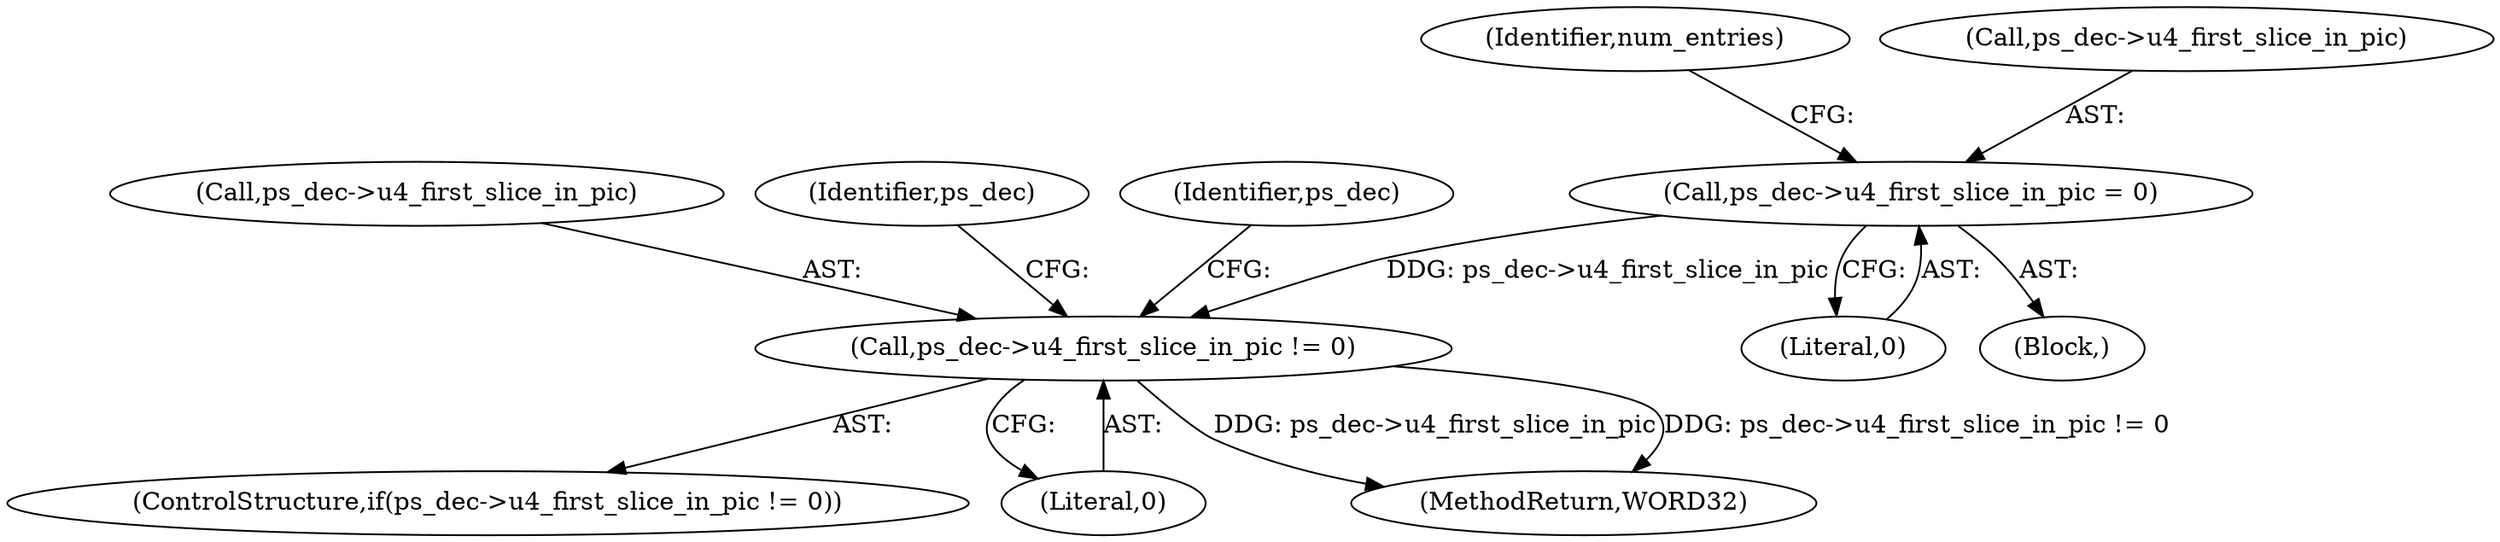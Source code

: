digraph "0_Android_0b23c81c3dd9ec38f7e6806a3955fed1925541a0_1@pointer" {
"1000515" [label="(Call,ps_dec->u4_first_slice_in_pic = 0)"];
"1001379" [label="(Call,ps_dec->u4_first_slice_in_pic != 0)"];
"1000820" [label="(Identifier,num_entries)"];
"1001378" [label="(ControlStructure,if(ps_dec->u4_first_slice_in_pic != 0))"];
"1000515" [label="(Call,ps_dec->u4_first_slice_in_pic = 0)"];
"1001379" [label="(Call,ps_dec->u4_first_slice_in_pic != 0)"];
"1001383" [label="(Literal,0)"];
"1001380" [label="(Call,ps_dec->u4_first_slice_in_pic)"];
"1001395" [label="(Identifier,ps_dec)"];
"1001427" [label="(MethodReturn,WORD32)"];
"1001387" [label="(Identifier,ps_dec)"];
"1000516" [label="(Call,ps_dec->u4_first_slice_in_pic)"];
"1000519" [label="(Literal,0)"];
"1000237" [label="(Block,)"];
"1000515" -> "1000237"  [label="AST: "];
"1000515" -> "1000519"  [label="CFG: "];
"1000516" -> "1000515"  [label="AST: "];
"1000519" -> "1000515"  [label="AST: "];
"1000820" -> "1000515"  [label="CFG: "];
"1000515" -> "1001379"  [label="DDG: ps_dec->u4_first_slice_in_pic"];
"1001379" -> "1001378"  [label="AST: "];
"1001379" -> "1001383"  [label="CFG: "];
"1001380" -> "1001379"  [label="AST: "];
"1001383" -> "1001379"  [label="AST: "];
"1001387" -> "1001379"  [label="CFG: "];
"1001395" -> "1001379"  [label="CFG: "];
"1001379" -> "1001427"  [label="DDG: ps_dec->u4_first_slice_in_pic"];
"1001379" -> "1001427"  [label="DDG: ps_dec->u4_first_slice_in_pic != 0"];
}
